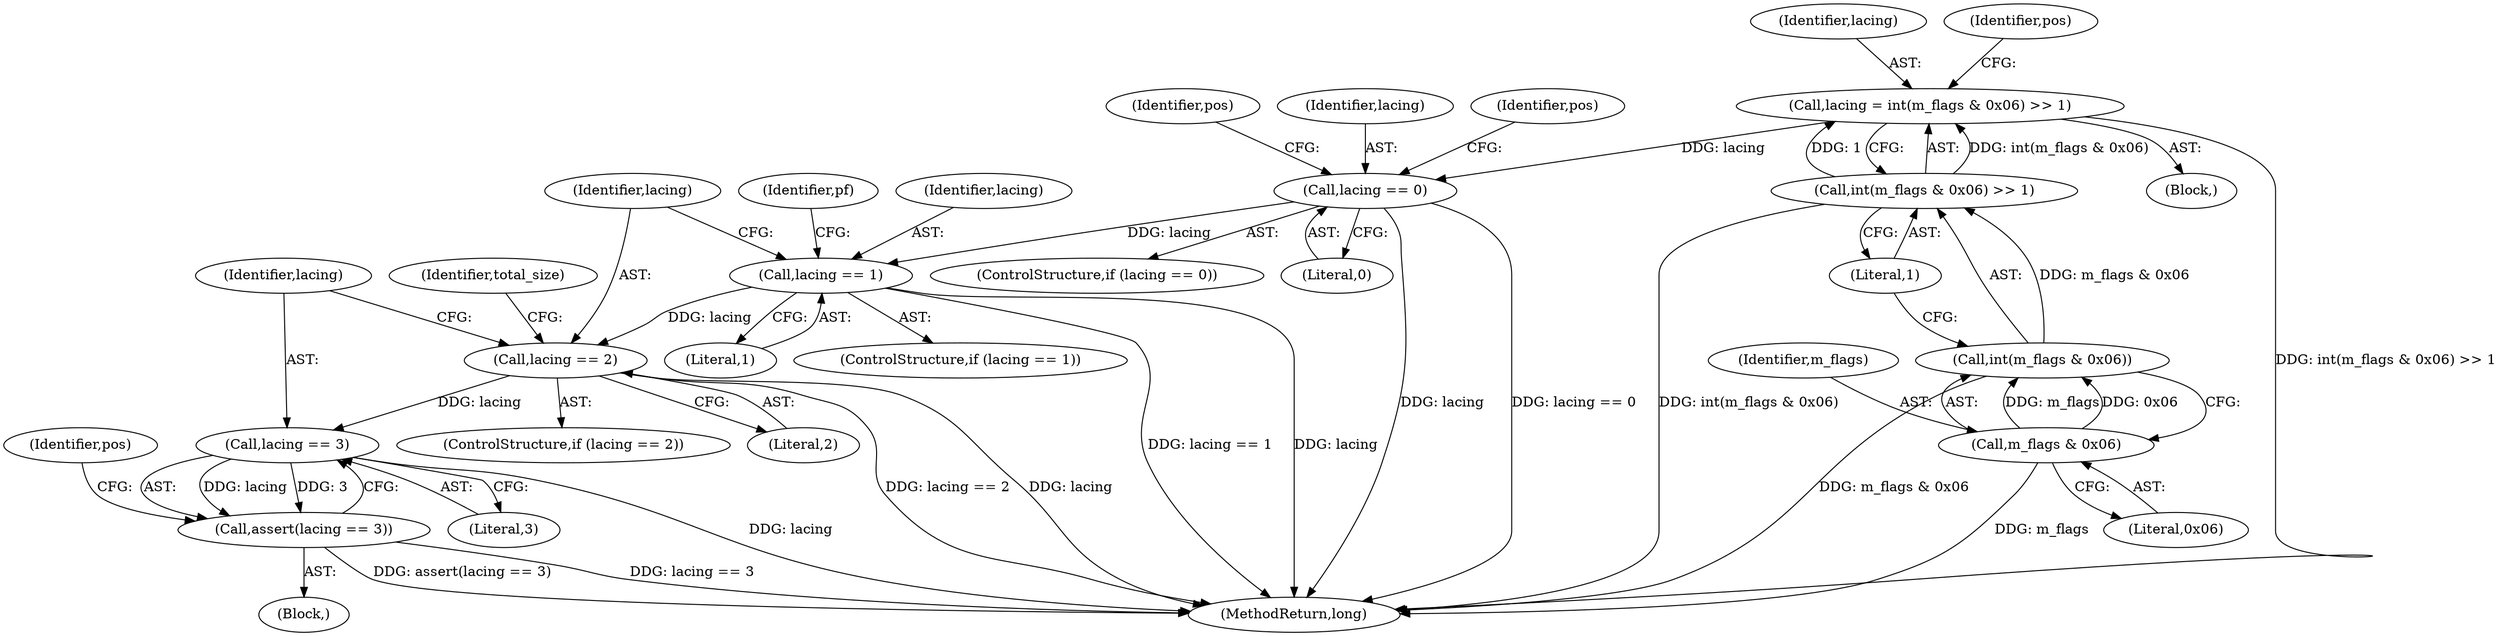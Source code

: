 digraph "1_Android_04839626ed859623901ebd3a5fd483982186b59d_174@API" {
"1000538" [label="(Call,lacing == 2)"];
"1000358" [label="(Call,lacing == 1)"];
"1000272" [label="(Call,lacing == 0)"];
"1000261" [label="(Call,lacing = int(m_flags & 0x06) >> 1)"];
"1000263" [label="(Call,int(m_flags & 0x06) >> 1)"];
"1000264" [label="(Call,int(m_flags & 0x06))"];
"1000265" [label="(Call,m_flags & 0x06)"];
"1000616" [label="(Call,lacing == 3)"];
"1000615" [label="(Call,assert(lacing == 3))"];
"1000621" [label="(Identifier,pos)"];
"1000615" [label="(Call,assert(lacing == 3))"];
"1000273" [label="(Identifier,lacing)"];
"1000359" [label="(Identifier,lacing)"];
"1000264" [label="(Call,int(m_flags & 0x06))"];
"1000617" [label="(Identifier,lacing)"];
"1000358" [label="(Call,lacing == 1)"];
"1000261" [label="(Call,lacing = int(m_flags & 0x06) >> 1)"];
"1000267" [label="(Literal,0x06)"];
"1000265" [label="(Call,m_flags & 0x06)"];
"1000538" [label="(Call,lacing == 2)"];
"1000274" [label="(Literal,0)"];
"1000271" [label="(ControlStructure,if (lacing == 0))"];
"1000360" [label="(Literal,1)"];
"1000364" [label="(Identifier,pf)"];
"1000942" [label="(MethodReturn,long)"];
"1000357" [label="(ControlStructure,if (lacing == 1))"];
"1000122" [label="(Block,)"];
"1000537" [label="(ControlStructure,if (lacing == 2))"];
"1000539" [label="(Identifier,lacing)"];
"1000616" [label="(Call,lacing == 3)"];
"1000618" [label="(Literal,3)"];
"1000266" [label="(Identifier,m_flags)"];
"1000272" [label="(Call,lacing == 0)"];
"1000278" [label="(Identifier,pos)"];
"1000268" [label="(Literal,1)"];
"1000323" [label="(Identifier,pos)"];
"1000544" [label="(Identifier,total_size)"];
"1000262" [label="(Identifier,lacing)"];
"1000540" [label="(Literal,2)"];
"1000263" [label="(Call,int(m_flags & 0x06) >> 1)"];
"1000614" [label="(Block,)"];
"1000270" [label="(Identifier,pos)"];
"1000538" -> "1000537"  [label="AST: "];
"1000538" -> "1000540"  [label="CFG: "];
"1000539" -> "1000538"  [label="AST: "];
"1000540" -> "1000538"  [label="AST: "];
"1000544" -> "1000538"  [label="CFG: "];
"1000617" -> "1000538"  [label="CFG: "];
"1000538" -> "1000942"  [label="DDG: lacing"];
"1000538" -> "1000942"  [label="DDG: lacing == 2"];
"1000358" -> "1000538"  [label="DDG: lacing"];
"1000538" -> "1000616"  [label="DDG: lacing"];
"1000358" -> "1000357"  [label="AST: "];
"1000358" -> "1000360"  [label="CFG: "];
"1000359" -> "1000358"  [label="AST: "];
"1000360" -> "1000358"  [label="AST: "];
"1000364" -> "1000358"  [label="CFG: "];
"1000539" -> "1000358"  [label="CFG: "];
"1000358" -> "1000942"  [label="DDG: lacing == 1"];
"1000358" -> "1000942"  [label="DDG: lacing"];
"1000272" -> "1000358"  [label="DDG: lacing"];
"1000272" -> "1000271"  [label="AST: "];
"1000272" -> "1000274"  [label="CFG: "];
"1000273" -> "1000272"  [label="AST: "];
"1000274" -> "1000272"  [label="AST: "];
"1000278" -> "1000272"  [label="CFG: "];
"1000323" -> "1000272"  [label="CFG: "];
"1000272" -> "1000942"  [label="DDG: lacing"];
"1000272" -> "1000942"  [label="DDG: lacing == 0"];
"1000261" -> "1000272"  [label="DDG: lacing"];
"1000261" -> "1000122"  [label="AST: "];
"1000261" -> "1000263"  [label="CFG: "];
"1000262" -> "1000261"  [label="AST: "];
"1000263" -> "1000261"  [label="AST: "];
"1000270" -> "1000261"  [label="CFG: "];
"1000261" -> "1000942"  [label="DDG: int(m_flags & 0x06) >> 1"];
"1000263" -> "1000261"  [label="DDG: int(m_flags & 0x06)"];
"1000263" -> "1000261"  [label="DDG: 1"];
"1000263" -> "1000268"  [label="CFG: "];
"1000264" -> "1000263"  [label="AST: "];
"1000268" -> "1000263"  [label="AST: "];
"1000263" -> "1000942"  [label="DDG: int(m_flags & 0x06)"];
"1000264" -> "1000263"  [label="DDG: m_flags & 0x06"];
"1000264" -> "1000265"  [label="CFG: "];
"1000265" -> "1000264"  [label="AST: "];
"1000268" -> "1000264"  [label="CFG: "];
"1000264" -> "1000942"  [label="DDG: m_flags & 0x06"];
"1000265" -> "1000264"  [label="DDG: m_flags"];
"1000265" -> "1000264"  [label="DDG: 0x06"];
"1000265" -> "1000267"  [label="CFG: "];
"1000266" -> "1000265"  [label="AST: "];
"1000267" -> "1000265"  [label="AST: "];
"1000265" -> "1000942"  [label="DDG: m_flags"];
"1000616" -> "1000615"  [label="AST: "];
"1000616" -> "1000618"  [label="CFG: "];
"1000617" -> "1000616"  [label="AST: "];
"1000618" -> "1000616"  [label="AST: "];
"1000615" -> "1000616"  [label="CFG: "];
"1000616" -> "1000942"  [label="DDG: lacing"];
"1000616" -> "1000615"  [label="DDG: lacing"];
"1000616" -> "1000615"  [label="DDG: 3"];
"1000615" -> "1000614"  [label="AST: "];
"1000621" -> "1000615"  [label="CFG: "];
"1000615" -> "1000942"  [label="DDG: lacing == 3"];
"1000615" -> "1000942"  [label="DDG: assert(lacing == 3)"];
}
